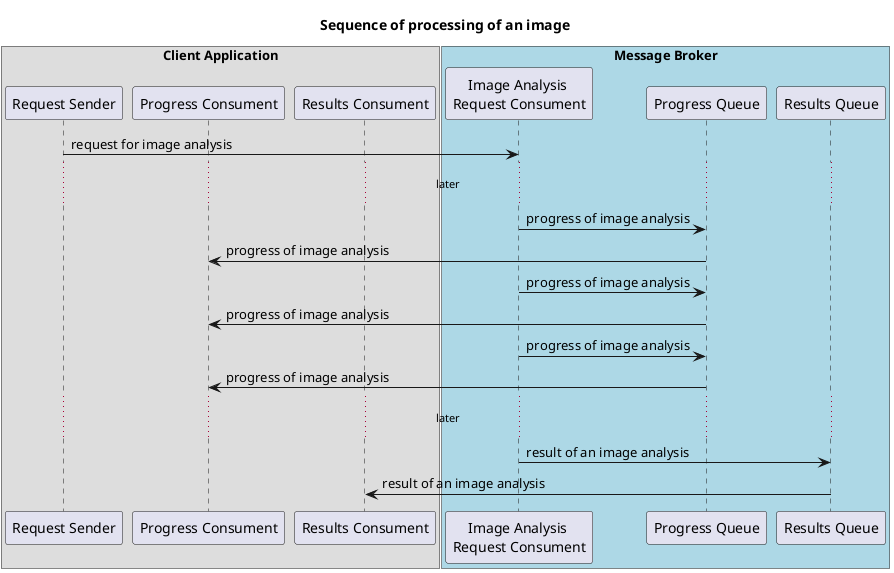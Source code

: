 @startuml
skinparam componentStyle uml2
title Sequence of processing of an image

box "Client Application"
participant "Request Sender" as CL_RS
participant "Progress Consument" as CL_PC
participant "Results Consument" as CL_RC
end box

box "Message Broker"  #lightBlue
participant "Image Analysis \nRequest Consument"  as MB_ImA
participant "Progress Queue" as MB_ProgressQ
participant "Results Queue" as MB_ResultsQ
end box


CL_RS -> MB_ImA : request for image analysis
... later ...
MB_ImA -> MB_ProgressQ : progress of image analysis
MB_ProgressQ -> CL_PC :  progress of image analysis
MB_ImA -> MB_ProgressQ : progress of image analysis
MB_ProgressQ -> CL_PC :  progress of image analysis
MB_ImA -> MB_ProgressQ : progress of image analysis
MB_ProgressQ -> CL_PC :  progress of image analysis
... later ...
MB_ImA -> MB_ResultsQ : result of an image analysis 
MB_ResultsQ -> CL_RC : result of an image analysis

@enduml


